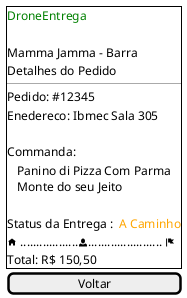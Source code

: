 @startsalt
{
{+
  <color:green>DroneEntrega
  <color:white> space
  Mamma Jamma - Barra
  Detalhes do Pedido
  ---------------------------
  Pedido: #12345
  Enedereco: Ibmec Sala 305
  <color:white> space
  Commanda:
  {T
  +Panino di Pizza Com Parma
  +Monte do seu Jeito
  }
  <color:white> space
  Status da Entrega : <color:orange> A Caminho
  
     <&home> ..................<&person>....................... <&flag>
  
  Total: R$ 150,50 
}

[  Voltar             ]
}
@endsalt
